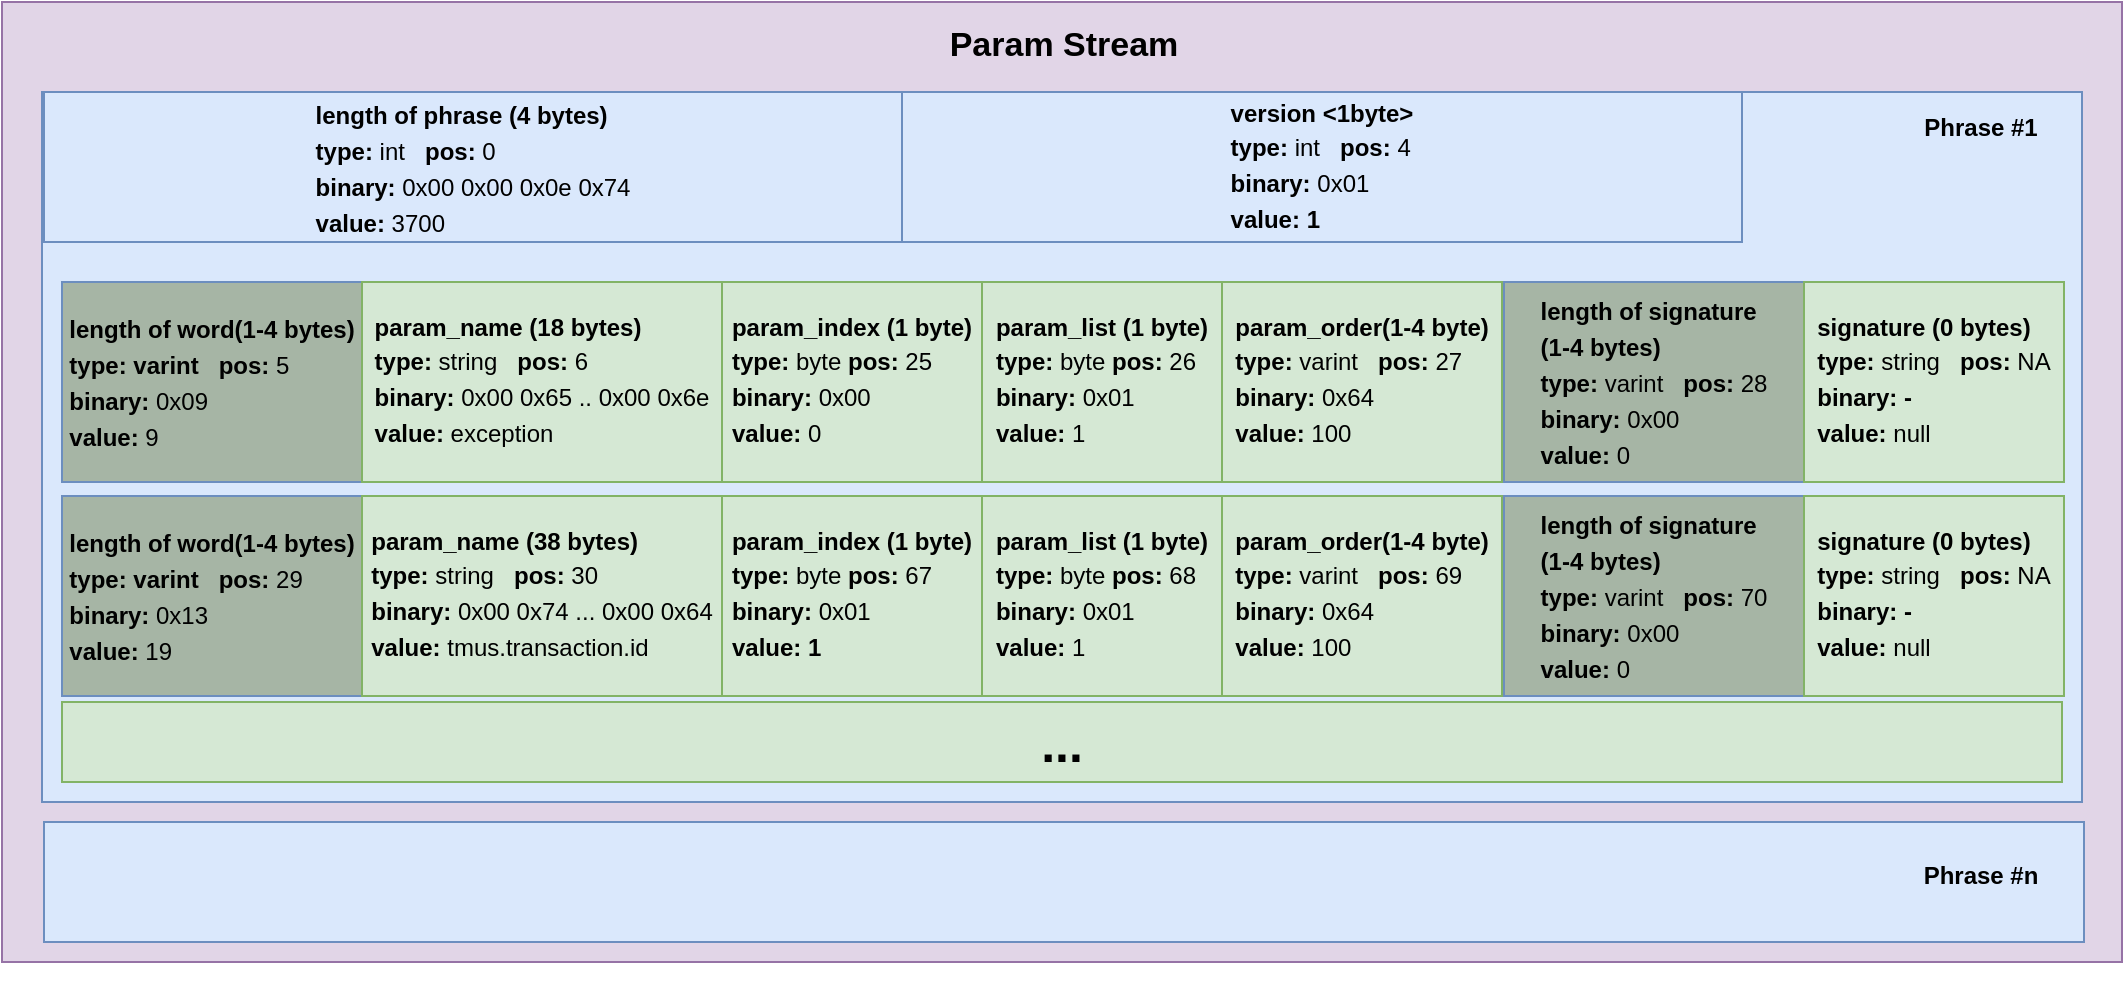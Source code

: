 <mxfile version="22.0.4" type="device">
  <diagram name="Page-1" id="Kw94nkuLWIEuF8FrerKN">
    <mxGraphModel dx="1221" dy="622" grid="1" gridSize="10" guides="1" tooltips="1" connect="1" arrows="1" fold="1" page="1" pageScale="1" pageWidth="827" pageHeight="1169" math="0" shadow="0">
      <root>
        <mxCell id="0" />
        <mxCell id="1" parent="0" />
        <mxCell id="Qu5GgFM-KOHoeXPj7MdU-22" value="" style="rounded=0;whiteSpace=wrap;html=1;fillColor=#e1d5e7;strokeColor=#9673a6;" parent="1" vertex="1">
          <mxGeometry x="30" y="540" width="1060" height="480" as="geometry" />
        </mxCell>
        <mxCell id="Qu5GgFM-KOHoeXPj7MdU-1" value="" style="rounded=0;whiteSpace=wrap;html=1;fillColor=#dae8fc;strokeColor=#6c8ebf;" parent="1" vertex="1">
          <mxGeometry x="50" y="585" width="1020" height="355" as="geometry" />
        </mxCell>
        <mxCell id="Qu5GgFM-KOHoeXPj7MdU-2" value="&lt;div style=&quot;border-color: var(--border-color); text-align: justify; line-height: 18px;&quot;&gt;&lt;b style=&quot;border-color: var(--border-color); background-color: initial;&quot;&gt;length of phrase (4 bytes)&lt;/b&gt;&lt;/div&gt;&lt;div style=&quot;border-color: var(--border-color); text-align: justify; line-height: 18px;&quot;&gt;&lt;b style=&quot;border-color: var(--border-color); background-color: initial;&quot;&gt;type:&amp;nbsp;&lt;/b&gt;int&amp;nbsp; &amp;nbsp;&lt;b style=&quot;border-color: var(--border-color);&quot;&gt;pos:&lt;/b&gt;&amp;nbsp;0&lt;/div&gt;&lt;div style=&quot;border-color: var(--border-color); text-align: justify; line-height: 18px;&quot;&gt;&lt;b style=&quot;border-color: var(--border-color); background-color: initial;&quot;&gt;binary:&amp;nbsp;&lt;/b&gt;0x00 0x00 0x0e 0x74&lt;/div&gt;&lt;div style=&quot;border-color: var(--border-color); text-align: justify; line-height: 18px;&quot;&gt;&lt;b style=&quot;border-color: var(--border-color); background-color: initial;&quot;&gt;value: &lt;/b&gt;&lt;span style=&quot;border-color: var(--border-color); background-color: initial;&quot;&gt;3700&lt;/span&gt;&lt;/div&gt;" style="rounded=0;whiteSpace=wrap;html=1;fillColor=#dae8fc;strokeColor=#6c8ebf;" parent="1" vertex="1">
          <mxGeometry x="51" y="585" width="429" height="75" as="geometry" />
        </mxCell>
        <mxCell id="Qu5GgFM-KOHoeXPj7MdU-7" value="&lt;div style=&quot;text-align: justify;&quot;&gt;&lt;b style=&quot;background-color: initial;&quot;&gt;version &amp;lt;1byte&amp;gt;&lt;/b&gt;&lt;/div&gt;&lt;div style=&quot;border-color: var(--border-color); text-align: justify; line-height: 18px;&quot;&gt;&lt;b style=&quot;border-color: var(--border-color); background-color: initial;&quot;&gt;type: &lt;/b&gt;&lt;span style=&quot;border-color: var(--border-color); background-color: initial;&quot;&gt;int&lt;/span&gt;&amp;nbsp; &amp;nbsp;&lt;b style=&quot;border-color: var(--border-color);&quot;&gt;pos:&lt;/b&gt;&amp;nbsp;4&lt;/div&gt;&lt;div style=&quot;border-color: var(--border-color); text-align: justify; line-height: 18px;&quot;&gt;&lt;b style=&quot;border-color: var(--border-color); background-color: initial;&quot;&gt;binary:&amp;nbsp;&lt;/b&gt;0x01&lt;/div&gt;&lt;div style=&quot;border-color: var(--border-color); text-align: justify; line-height: 18px;&quot;&gt;&lt;b style=&quot;border-color: var(--border-color); background-color: initial;&quot;&gt;value: 1&lt;/b&gt;&lt;/div&gt;" style="rounded=0;whiteSpace=wrap;html=1;fillColor=#dae8fc;strokeColor=#6c8ebf;" parent="1" vertex="1">
          <mxGeometry x="480" y="585" width="420" height="75" as="geometry" />
        </mxCell>
        <mxCell id="Qu5GgFM-KOHoeXPj7MdU-13" value="&lt;b&gt;&lt;font style=&quot;font-size: 25px;&quot;&gt;...&lt;/font&gt;&lt;/b&gt;" style="rounded=0;whiteSpace=wrap;html=1;fillColor=#d5e8d4;strokeColor=#82b366;" parent="1" vertex="1">
          <mxGeometry x="60" y="890" width="1000" height="40" as="geometry" />
        </mxCell>
        <mxCell id="Qu5GgFM-KOHoeXPj7MdU-23" value="&lt;font style=&quot;font-size: 17px;&quot;&gt;&lt;b&gt;Param Stream&lt;/b&gt;&lt;/font&gt;" style="text;html=1;strokeColor=none;fillColor=none;align=center;verticalAlign=middle;whiteSpace=wrap;rounded=0;" parent="1" vertex="1">
          <mxGeometry x="481" y="546.67" width="160" height="30" as="geometry" />
        </mxCell>
        <mxCell id="Qu5GgFM-KOHoeXPj7MdU-24" value="&lt;div style=&quot;text-align: justify; line-height: 150%;&quot;&gt;&lt;span style=&quot;background-color: initial;&quot;&gt;length of word(1-4 bytes)&lt;/span&gt;&lt;/div&gt;&lt;div style=&quot;text-align: justify; line-height: 150%;&quot;&gt;&lt;span style=&quot;background-color: initial;&quot;&gt;type: &lt;/span&gt;&lt;span style=&quot;background-color: initial;&quot;&gt;varint&amp;nbsp; &amp;nbsp;pos: &lt;span style=&quot;font-weight: 400;&quot;&gt;5&lt;/span&gt;&lt;/span&gt;&lt;/div&gt;&lt;div style=&quot;text-align: justify; line-height: 150%;&quot;&gt;&lt;span style=&quot;background-color: initial;&quot;&gt;binary:&amp;nbsp;&lt;/span&gt;&lt;span style=&quot;font-weight: normal;&quot;&gt;0x09&lt;/span&gt;&lt;/div&gt;&lt;div style=&quot;text-align: justify; line-height: 150%;&quot;&gt;&lt;span style=&quot;background-color: initial;&quot;&gt;value: &lt;span style=&quot;font-weight: normal;&quot;&gt;9&lt;/span&gt;&lt;/span&gt;&lt;span style=&quot;background-color: initial;&quot;&gt;&amp;nbsp;&lt;/span&gt;&lt;/div&gt;" style="rounded=0;whiteSpace=wrap;html=1;fillColor=#A6B5A5;strokeColor=#6c8ebf;align=center;fontStyle=1" parent="1" vertex="1">
          <mxGeometry x="60" y="680" width="150" height="100" as="geometry" />
        </mxCell>
        <mxCell id="Qu5GgFM-KOHoeXPj7MdU-25" value="&lt;b&gt;Phrase #1&lt;/b&gt;" style="text;html=1;strokeColor=none;fillColor=none;align=center;verticalAlign=middle;whiteSpace=wrap;rounded=0;" parent="1" vertex="1">
          <mxGeometry x="952.005" y="546.67" width="134.615" height="113.333" as="geometry" />
        </mxCell>
        <mxCell id="Qu5GgFM-KOHoeXPj7MdU-26" value="&lt;div style=&quot;text-align: justify;&quot;&gt;&lt;b style=&quot;background-color: initial; border-color: var(--border-color);&quot;&gt;param_name&lt;b style=&quot;text-align: justify; background-color: initial;&quot;&gt;&amp;nbsp;(18 bytes)&lt;/b&gt;&lt;/b&gt;&lt;/div&gt;&lt;div style=&quot;text-align: justify; line-height: 150%;&quot;&gt;&lt;b style=&quot;font-weight: bold; background-color: initial;&quot;&gt;type: &lt;/b&gt;&lt;span style=&quot;background-color: initial;&quot;&gt;string&amp;nbsp; &amp;nbsp;&lt;b&gt;pos:&lt;/b&gt;&amp;nbsp;6&lt;/span&gt;&lt;/div&gt;&lt;div style=&quot;text-align: justify; line-height: 150%;&quot;&gt;&lt;b style=&quot;font-weight: bold; background-color: initial;&quot;&gt;binary:&amp;nbsp;&lt;/b&gt;&lt;span style=&quot;background-color: initial;&quot;&gt;0x00 0x65 .. 0x00 0x6e&lt;/span&gt;&lt;/div&gt;&lt;div style=&quot;text-align: justify; line-height: 150%;&quot;&gt;&lt;b style=&quot;font-weight: bold; background-color: initial;&quot;&gt;value: &lt;/b&gt;&lt;span style=&quot;background-color: initial;&quot;&gt;exception&lt;/span&gt;&lt;/div&gt;" style="rounded=0;whiteSpace=wrap;html=1;fillColor=#d5e8d4;strokeColor=#82b366;align=center;" parent="1" vertex="1">
          <mxGeometry x="210" y="680" width="180" height="100" as="geometry" />
        </mxCell>
        <mxCell id="Qu5GgFM-KOHoeXPj7MdU-27" value="&lt;div style=&quot;text-align: justify;&quot;&gt;&lt;b style=&quot;background-color: initial; border-color: var(--border-color);&quot;&gt;param_index&lt;b style=&quot;text-align: justify; background-color: initial;&quot;&gt;&amp;nbsp;(1 byte)&lt;/b&gt;&lt;/b&gt;&lt;/div&gt;&lt;div style=&quot;text-align: justify; line-height: 150%;&quot;&gt;&lt;b style=&quot;font-weight: bold; background-color: initial;&quot;&gt;type: &lt;/b&gt;&lt;span style=&quot;background-color: initial;&quot;&gt;byte&amp;nbsp;&lt;/span&gt;&lt;span style=&quot;background-color: initial;&quot;&gt;&lt;b&gt;pos:&lt;/b&gt;&amp;nbsp;25&lt;/span&gt;&lt;/div&gt;&lt;div style=&quot;text-align: justify; line-height: 150%;&quot;&gt;&lt;b style=&quot;font-weight: bold; background-color: initial;&quot;&gt;binary:&amp;nbsp;&lt;/b&gt;0x00&lt;/div&gt;&lt;div style=&quot;text-align: justify; line-height: 150%;&quot;&gt;&lt;b style=&quot;font-weight: bold; background-color: initial;&quot;&gt;value:&amp;nbsp;&lt;/b&gt;&lt;span style=&quot;background-color: initial;&quot;&gt;0&lt;/span&gt;&lt;/div&gt;" style="rounded=0;whiteSpace=wrap;html=1;fillColor=#d5e8d4;strokeColor=#82b366;align=center;" parent="1" vertex="1">
          <mxGeometry x="390" y="680" width="130" height="100" as="geometry" />
        </mxCell>
        <mxCell id="Qu5GgFM-KOHoeXPj7MdU-28" value="&lt;div style=&quot;text-align: justify;&quot;&gt;&lt;b style=&quot;background-color: initial; border-color: var(--border-color);&quot;&gt;param_list&amp;nbsp;&lt;b style=&quot;text-align: justify; background-color: initial;&quot;&gt;(1 byte)&lt;/b&gt;&lt;/b&gt;&lt;/div&gt;&lt;div style=&quot;text-align: justify; line-height: 150%;&quot;&gt;&lt;b style=&quot;font-weight: bold; background-color: initial;&quot;&gt;type: &lt;/b&gt;&lt;span style=&quot;background-color: initial;&quot;&gt;byte&amp;nbsp;&lt;b&gt;pos:&lt;/b&gt;&amp;nbsp;26&lt;/span&gt;&lt;/div&gt;&lt;div style=&quot;text-align: justify; line-height: 150%;&quot;&gt;&lt;b style=&quot;font-weight: bold; background-color: initial;&quot;&gt;binary:&amp;nbsp;&lt;/b&gt;0x01&lt;/div&gt;&lt;div style=&quot;text-align: justify; line-height: 150%;&quot;&gt;&lt;b style=&quot;font-weight: bold; background-color: initial;&quot;&gt;value: &lt;/b&gt;&lt;span style=&quot;background-color: initial;&quot;&gt;1&lt;/span&gt;&lt;/div&gt;" style="rounded=0;whiteSpace=wrap;html=1;fillColor=#d5e8d4;strokeColor=#82b366;align=center;" parent="1" vertex="1">
          <mxGeometry x="520" y="680" width="120" height="100" as="geometry" />
        </mxCell>
        <mxCell id="Qu5GgFM-KOHoeXPj7MdU-29" value="&lt;div style=&quot;text-align: justify;&quot;&gt;&lt;b style=&quot;background-color: initial; border-color: var(--border-color);&quot;&gt;param_order&lt;b style=&quot;text-align: justify; background-color: initial;&quot;&gt;(1-4 byte)&lt;/b&gt;&lt;/b&gt;&lt;/div&gt;&lt;div style=&quot;text-align: justify; line-height: 150%;&quot;&gt;&lt;b style=&quot;font-weight: bold; background-color: initial;&quot;&gt;type: &lt;/b&gt;&lt;span style=&quot;background-color: initial;&quot;&gt;varint&amp;nbsp; &amp;nbsp;&lt;b&gt;pos:&lt;/b&gt;&amp;nbsp;27&lt;/span&gt;&lt;/div&gt;&lt;div style=&quot;text-align: justify; line-height: 150%;&quot;&gt;&lt;b style=&quot;font-weight: bold; background-color: initial;&quot;&gt;binary:&amp;nbsp;&lt;/b&gt;0x64&lt;/div&gt;&lt;div style=&quot;text-align: justify; line-height: 150%;&quot;&gt;&lt;b style=&quot;font-weight: bold; background-color: initial;&quot;&gt;value:&amp;nbsp;&lt;/b&gt;100&lt;/div&gt;" style="rounded=0;whiteSpace=wrap;html=1;fillColor=#d5e8d4;strokeColor=#82b366;align=center;" parent="1" vertex="1">
          <mxGeometry x="640" y="680" width="140" height="100" as="geometry" />
        </mxCell>
        <mxCell id="Qu5GgFM-KOHoeXPj7MdU-30" value="&lt;div style=&quot;text-align: justify; line-height: 150%;&quot;&gt;&lt;span style=&quot;background-color: initial;&quot;&gt;length of signature&lt;/span&gt;&lt;/div&gt;&lt;div style=&quot;text-align: justify; line-height: 150%;&quot;&gt;&lt;span style=&quot;background-color: initial;&quot;&gt;(1-4 bytes)&lt;/span&gt;&lt;/div&gt;&lt;div style=&quot;text-align: justify; line-height: 150%;&quot;&gt;&lt;span style=&quot;background-color: initial;&quot;&gt;type: &lt;/span&gt;&lt;span style=&quot;background-color: initial;&quot;&gt;&lt;span style=&quot;font-weight: normal;&quot;&gt;varint&lt;/span&gt;&amp;nbsp; &amp;nbsp;pos: &lt;span style=&quot;font-weight: 400;&quot;&gt;28&lt;/span&gt;&lt;/span&gt;&lt;/div&gt;&lt;div style=&quot;text-align: justify; line-height: 150%;&quot;&gt;&lt;span style=&quot;background-color: initial;&quot;&gt;binary:&amp;nbsp;&lt;/span&gt;&lt;span style=&quot;font-weight: normal;&quot;&gt;0x00&lt;/span&gt;&lt;/div&gt;&lt;div style=&quot;text-align: justify; line-height: 150%;&quot;&gt;&lt;span style=&quot;background-color: initial;&quot;&gt;value: &lt;span style=&quot;font-weight: 400;&quot;&gt;0&lt;/span&gt;&lt;/span&gt;&lt;/div&gt;" style="rounded=0;whiteSpace=wrap;html=1;fillColor=#A6B5A5;strokeColor=#6c8ebf;align=center;fontStyle=1" parent="1" vertex="1">
          <mxGeometry x="781" y="680" width="150" height="100" as="geometry" />
        </mxCell>
        <mxCell id="Qu5GgFM-KOHoeXPj7MdU-31" value="&lt;div style=&quot;text-align: justify;&quot;&gt;&lt;b style=&quot;background-color: initial; border-color: var(--border-color);&quot;&gt;&lt;b style=&quot;text-align: justify; background-color: initial;&quot;&gt;signature (0 bytes)&lt;/b&gt;&lt;/b&gt;&lt;/div&gt;&lt;div style=&quot;text-align: justify; line-height: 150%;&quot;&gt;&lt;b style=&quot;font-weight: bold; background-color: initial;&quot;&gt;type: &lt;/b&gt;&lt;span style=&quot;background-color: initial;&quot;&gt;string&amp;nbsp; &amp;nbsp;&lt;b&gt;pos:&lt;/b&gt;&amp;nbsp;NA&lt;/span&gt;&lt;/div&gt;&lt;div style=&quot;text-align: justify; line-height: 150%;&quot;&gt;&lt;b style=&quot;font-weight: bold; background-color: initial;&quot;&gt;binary: -&lt;/b&gt;&lt;/div&gt;&lt;div style=&quot;text-align: justify; line-height: 150%;&quot;&gt;&lt;b style=&quot;font-weight: bold; background-color: initial;&quot;&gt;value:&lt;/b&gt;&lt;span style=&quot;background-color: initial;&quot;&gt; null&lt;/span&gt;&lt;/div&gt;" style="rounded=0;whiteSpace=wrap;html=1;fillColor=#d5e8d4;strokeColor=#82b366;align=center;" parent="1" vertex="1">
          <mxGeometry x="931" y="680" width="130" height="100" as="geometry" />
        </mxCell>
        <mxCell id="Qu5GgFM-KOHoeXPj7MdU-32" value="&lt;div style=&quot;text-align: justify; line-height: 150%;&quot;&gt;&lt;span style=&quot;background-color: initial;&quot;&gt;length of word(1-4 bytes)&lt;/span&gt;&lt;/div&gt;&lt;div style=&quot;text-align: justify; line-height: 150%;&quot;&gt;&lt;span style=&quot;background-color: initial;&quot;&gt;type: &lt;/span&gt;&lt;span style=&quot;background-color: initial;&quot;&gt;varint&amp;nbsp; &amp;nbsp;pos: &lt;span style=&quot;font-weight: 400;&quot;&gt;29&lt;/span&gt;&lt;/span&gt;&lt;/div&gt;&lt;div style=&quot;text-align: justify; line-height: 150%;&quot;&gt;&lt;span style=&quot;background-color: initial;&quot;&gt;binary:&amp;nbsp;&lt;/span&gt;&lt;span style=&quot;font-weight: normal;&quot;&gt;0x13&lt;/span&gt;&lt;/div&gt;&lt;div style=&quot;text-align: justify; line-height: 150%;&quot;&gt;&lt;span style=&quot;background-color: initial;&quot;&gt;value: &lt;span style=&quot;font-weight: normal;&quot;&gt;19&lt;/span&gt;&lt;/span&gt;&lt;/div&gt;" style="rounded=0;whiteSpace=wrap;html=1;fillColor=#A6B5A5;strokeColor=#6c8ebf;align=center;fontStyle=1" parent="1" vertex="1">
          <mxGeometry x="60" y="787" width="150" height="100" as="geometry" />
        </mxCell>
        <mxCell id="Qu5GgFM-KOHoeXPj7MdU-33" value="&lt;div style=&quot;text-align: justify;&quot;&gt;&lt;b style=&quot;background-color: initial; border-color: var(--border-color);&quot;&gt;param_name&lt;b style=&quot;text-align: justify; background-color: initial;&quot;&gt;&amp;nbsp;(38 bytes)&lt;/b&gt;&lt;/b&gt;&lt;/div&gt;&lt;div style=&quot;text-align: justify; line-height: 150%;&quot;&gt;&lt;b style=&quot;font-weight: bold; background-color: initial;&quot;&gt;type: &lt;/b&gt;&lt;span style=&quot;background-color: initial;&quot;&gt;string&amp;nbsp; &amp;nbsp;&lt;b&gt;pos:&lt;/b&gt;&amp;nbsp;30&lt;/span&gt;&lt;/div&gt;&lt;div style=&quot;text-align: justify; line-height: 150%;&quot;&gt;&lt;b style=&quot;font-weight: bold; background-color: initial;&quot;&gt;binary:&amp;nbsp;&lt;/b&gt;0x00 0x74 ... 0x00 0x64&lt;/div&gt;&lt;div style=&quot;text-align: justify; line-height: 150%;&quot;&gt;&lt;b style=&quot;font-weight: bold; background-color: initial;&quot;&gt;value:&amp;nbsp;&lt;/b&gt;tmus.transaction.id&lt;/div&gt;" style="rounded=0;whiteSpace=wrap;html=1;fillColor=#d5e8d4;strokeColor=#82b366;align=center;" parent="1" vertex="1">
          <mxGeometry x="210" y="787" width="180" height="100" as="geometry" />
        </mxCell>
        <mxCell id="Qu5GgFM-KOHoeXPj7MdU-34" value="&lt;div style=&quot;text-align: justify;&quot;&gt;&lt;b style=&quot;background-color: initial; border-color: var(--border-color);&quot;&gt;param_index&lt;b style=&quot;text-align: justify; background-color: initial;&quot;&gt;&amp;nbsp;(1 byte)&lt;/b&gt;&lt;/b&gt;&lt;/div&gt;&lt;div style=&quot;text-align: justify; line-height: 150%;&quot;&gt;&lt;b style=&quot;font-weight: bold; background-color: initial;&quot;&gt;type: &lt;/b&gt;&lt;span style=&quot;background-color: initial;&quot;&gt;byte&amp;nbsp;&lt;/span&gt;&lt;span style=&quot;background-color: initial;&quot;&gt;&lt;b&gt;pos:&lt;/b&gt;&amp;nbsp;67&lt;/span&gt;&lt;/div&gt;&lt;div style=&quot;text-align: justify; line-height: 150%;&quot;&gt;&lt;b style=&quot;font-weight: bold; background-color: initial;&quot;&gt;binary:&amp;nbsp;&lt;/b&gt;0x01&lt;/div&gt;&lt;div style=&quot;text-align: justify; line-height: 150%;&quot;&gt;&lt;b style=&quot;font-weight: bold; background-color: initial;&quot;&gt;value: 1&lt;/b&gt;&lt;/div&gt;" style="rounded=0;whiteSpace=wrap;html=1;fillColor=#d5e8d4;strokeColor=#82b366;align=center;" parent="1" vertex="1">
          <mxGeometry x="390" y="787" width="130" height="100" as="geometry" />
        </mxCell>
        <mxCell id="Qu5GgFM-KOHoeXPj7MdU-35" value="&lt;div style=&quot;text-align: justify;&quot;&gt;&lt;b style=&quot;background-color: initial; border-color: var(--border-color);&quot;&gt;param_list&amp;nbsp;&lt;b style=&quot;text-align: justify; background-color: initial;&quot;&gt;(1 byte)&lt;/b&gt;&lt;/b&gt;&lt;/div&gt;&lt;div style=&quot;text-align: justify; line-height: 150%;&quot;&gt;&lt;b style=&quot;font-weight: bold; background-color: initial;&quot;&gt;type: &lt;/b&gt;&lt;span style=&quot;background-color: initial;&quot;&gt;byte&amp;nbsp;&lt;b&gt;pos:&lt;/b&gt;&amp;nbsp;68&lt;/span&gt;&lt;/div&gt;&lt;div style=&quot;text-align: justify; line-height: 150%;&quot;&gt;&lt;b style=&quot;font-weight: bold; background-color: initial;&quot;&gt;binary:&amp;nbsp;&lt;/b&gt;0x01&lt;/div&gt;&lt;div style=&quot;text-align: justify; line-height: 150%;&quot;&gt;&lt;b style=&quot;font-weight: bold; background-color: initial;&quot;&gt;value: &lt;/b&gt;&lt;span style=&quot;background-color: initial;&quot;&gt;1&lt;/span&gt;&lt;/div&gt;" style="rounded=0;whiteSpace=wrap;html=1;fillColor=#d5e8d4;strokeColor=#82b366;align=center;" parent="1" vertex="1">
          <mxGeometry x="520" y="787" width="120" height="100" as="geometry" />
        </mxCell>
        <mxCell id="Qu5GgFM-KOHoeXPj7MdU-36" value="&lt;div style=&quot;text-align: justify;&quot;&gt;&lt;b style=&quot;background-color: initial; border-color: var(--border-color);&quot;&gt;param_order&lt;b style=&quot;text-align: justify; background-color: initial;&quot;&gt;(1-4 byte)&lt;/b&gt;&lt;/b&gt;&lt;/div&gt;&lt;div style=&quot;text-align: justify; line-height: 150%;&quot;&gt;&lt;b style=&quot;font-weight: bold; background-color: initial;&quot;&gt;type: &lt;/b&gt;&lt;span style=&quot;background-color: initial;&quot;&gt;varint&amp;nbsp; &amp;nbsp;&lt;b&gt;pos:&lt;/b&gt;&amp;nbsp;69&lt;/span&gt;&lt;/div&gt;&lt;div style=&quot;text-align: justify; line-height: 150%;&quot;&gt;&lt;b style=&quot;font-weight: bold; background-color: initial;&quot;&gt;binary:&amp;nbsp;&lt;/b&gt;0x64&lt;/div&gt;&lt;div style=&quot;text-align: justify; line-height: 150%;&quot;&gt;&lt;b style=&quot;font-weight: bold; background-color: initial;&quot;&gt;value:&amp;nbsp;&lt;/b&gt;100&lt;/div&gt;" style="rounded=0;whiteSpace=wrap;html=1;fillColor=#d5e8d4;strokeColor=#82b366;align=center;" parent="1" vertex="1">
          <mxGeometry x="640" y="787" width="140" height="100" as="geometry" />
        </mxCell>
        <mxCell id="Qu5GgFM-KOHoeXPj7MdU-37" value="&lt;div style=&quot;text-align: justify; line-height: 150%;&quot;&gt;&lt;span style=&quot;background-color: initial;&quot;&gt;length of signature&lt;/span&gt;&lt;/div&gt;&lt;div style=&quot;text-align: justify; line-height: 150%;&quot;&gt;&lt;span style=&quot;background-color: initial;&quot;&gt;(1-4 bytes)&lt;/span&gt;&lt;/div&gt;&lt;div style=&quot;text-align: justify; line-height: 150%;&quot;&gt;&lt;span style=&quot;background-color: initial;&quot;&gt;type: &lt;/span&gt;&lt;span style=&quot;background-color: initial;&quot;&gt;&lt;span style=&quot;font-weight: normal;&quot;&gt;varint&lt;/span&gt;&amp;nbsp; &amp;nbsp;pos: &lt;span style=&quot;font-weight: 400;&quot;&gt;70&lt;/span&gt;&lt;/span&gt;&lt;/div&gt;&lt;div style=&quot;text-align: justify; line-height: 150%;&quot;&gt;&lt;span style=&quot;background-color: initial;&quot;&gt;binary:&amp;nbsp;&lt;/span&gt;&lt;span style=&quot;font-weight: normal;&quot;&gt;0x00&lt;/span&gt;&lt;/div&gt;&lt;div style=&quot;text-align: justify; line-height: 150%;&quot;&gt;&lt;span style=&quot;background-color: initial;&quot;&gt;value: &lt;span style=&quot;font-weight: 400;&quot;&gt;0&lt;/span&gt;&lt;/span&gt;&lt;/div&gt;" style="rounded=0;whiteSpace=wrap;html=1;fillColor=#A6B5A5;strokeColor=#6c8ebf;align=center;fontStyle=1" parent="1" vertex="1">
          <mxGeometry x="781" y="787" width="150" height="100" as="geometry" />
        </mxCell>
        <mxCell id="Qu5GgFM-KOHoeXPj7MdU-38" value="&lt;div style=&quot;text-align: justify;&quot;&gt;&lt;b style=&quot;background-color: initial; border-color: var(--border-color);&quot;&gt;&lt;b style=&quot;text-align: justify; background-color: initial;&quot;&gt;signature (0 bytes)&lt;/b&gt;&lt;/b&gt;&lt;/div&gt;&lt;div style=&quot;text-align: justify; line-height: 150%;&quot;&gt;&lt;b style=&quot;font-weight: bold; background-color: initial;&quot;&gt;type: &lt;/b&gt;&lt;span style=&quot;background-color: initial;&quot;&gt;string&amp;nbsp; &amp;nbsp;&lt;b&gt;pos:&lt;/b&gt;&amp;nbsp;NA&lt;/span&gt;&lt;/div&gt;&lt;div style=&quot;text-align: justify; line-height: 150%;&quot;&gt;&lt;b style=&quot;font-weight: bold; background-color: initial;&quot;&gt;binary: -&lt;/b&gt;&lt;/div&gt;&lt;div style=&quot;text-align: justify; line-height: 150%;&quot;&gt;&lt;b style=&quot;font-weight: bold; background-color: initial;&quot;&gt;value:&lt;/b&gt;&lt;span style=&quot;background-color: initial;&quot;&gt; null&lt;/span&gt;&lt;/div&gt;" style="rounded=0;whiteSpace=wrap;html=1;fillColor=#d5e8d4;strokeColor=#82b366;align=center;" parent="1" vertex="1">
          <mxGeometry x="931" y="787" width="130" height="100" as="geometry" />
        </mxCell>
        <mxCell id="Qu5GgFM-KOHoeXPj7MdU-39" value="" style="rounded=0;whiteSpace=wrap;html=1;fillColor=#dae8fc;strokeColor=#6c8ebf;" parent="1" vertex="1">
          <mxGeometry x="51" y="950" width="1020" height="60" as="geometry" />
        </mxCell>
        <mxCell id="Qu5GgFM-KOHoeXPj7MdU-40" value="&lt;b&gt;Phrase #n&lt;/b&gt;" style="text;html=1;strokeColor=none;fillColor=none;align=center;verticalAlign=middle;whiteSpace=wrap;rounded=0;" parent="1" vertex="1">
          <mxGeometry x="952.005" y="920" width="134.615" height="113.333" as="geometry" />
        </mxCell>
      </root>
    </mxGraphModel>
  </diagram>
</mxfile>
